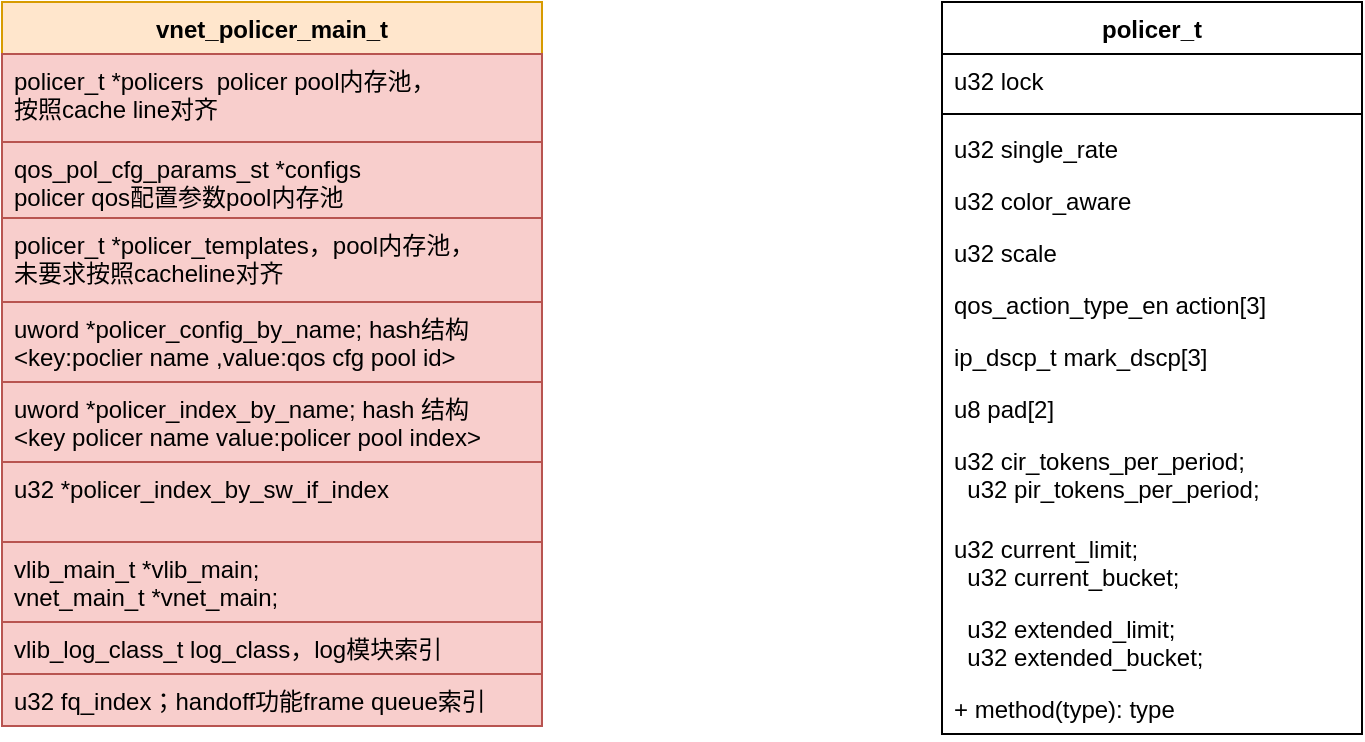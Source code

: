 <mxfile version="14.7.0" type="github">
  <diagram id="6OgHAIoOX9pApHHIhi0o" name="Page-1">
    <mxGraphModel dx="782" dy="381" grid="1" gridSize="10" guides="1" tooltips="1" connect="1" arrows="1" fold="1" page="1" pageScale="1" pageWidth="827" pageHeight="1169" math="0" shadow="0">
      <root>
        <mxCell id="0" />
        <mxCell id="1" parent="0" />
        <mxCell id="VG_LlP_TlRW7tgk0G426-2" value="vnet_policer_main_t" style="swimlane;fontStyle=1;align=center;verticalAlign=top;childLayout=stackLayout;horizontal=1;startSize=26;horizontalStack=0;resizeParent=1;resizeParentMax=0;resizeLast=0;collapsible=1;marginBottom=0;fillColor=#ffe6cc;strokeColor=#d79b00;" vertex="1" parent="1">
          <mxGeometry x="50" y="250" width="270" height="362" as="geometry" />
        </mxCell>
        <mxCell id="VG_LlP_TlRW7tgk0G426-3" value="policer_t *policers  policer pool内存池，&#xa;按照cache line对齐" style="text;strokeColor=#b85450;fillColor=#f8cecc;align=left;verticalAlign=top;spacingLeft=4;spacingRight=4;overflow=hidden;rotatable=0;points=[[0,0.5],[1,0.5]];portConstraint=eastwest;" vertex="1" parent="VG_LlP_TlRW7tgk0G426-2">
          <mxGeometry y="26" width="270" height="44" as="geometry" />
        </mxCell>
        <mxCell id="VG_LlP_TlRW7tgk0G426-5" value="qos_pol_cfg_params_st *configs &#xa;policer qos配置参数pool内存池" style="text;strokeColor=#b85450;fillColor=#f8cecc;align=left;verticalAlign=top;spacingLeft=4;spacingRight=4;overflow=hidden;rotatable=0;points=[[0,0.5],[1,0.5]];portConstraint=eastwest;" vertex="1" parent="VG_LlP_TlRW7tgk0G426-2">
          <mxGeometry y="70" width="270" height="38" as="geometry" />
        </mxCell>
        <mxCell id="VG_LlP_TlRW7tgk0G426-6" value="policer_t *policer_templates，pool内存池，&#xa;未要求按照cacheline对齐" style="text;fillColor=#f8cecc;align=left;verticalAlign=top;spacingLeft=4;spacingRight=4;overflow=hidden;rotatable=0;points=[[0,0.5],[1,0.5]];portConstraint=eastwest;strokeColor=#b85450;" vertex="1" parent="VG_LlP_TlRW7tgk0G426-2">
          <mxGeometry y="108" width="270" height="42" as="geometry" />
        </mxCell>
        <mxCell id="VG_LlP_TlRW7tgk0G426-7" value="uword *policer_config_by_name; hash结构&#xa;&lt;key:poclier name ,value:qos cfg pool id&gt;" style="text;fillColor=#f8cecc;align=left;verticalAlign=top;spacingLeft=4;spacingRight=4;overflow=hidden;rotatable=0;points=[[0,0.5],[1,0.5]];portConstraint=eastwest;strokeColor=#b85450;" vertex="1" parent="VG_LlP_TlRW7tgk0G426-2">
          <mxGeometry y="150" width="270" height="40" as="geometry" />
        </mxCell>
        <mxCell id="VG_LlP_TlRW7tgk0G426-8" value="uword *policer_index_by_name; hash 结构&#xa;&lt;key policer name value:policer pool index&gt;" style="text;fillColor=#f8cecc;align=left;verticalAlign=top;spacingLeft=4;spacingRight=4;overflow=hidden;rotatable=0;points=[[0,0.5],[1,0.5]];portConstraint=eastwest;strokeColor=#b85450;" vertex="1" parent="VG_LlP_TlRW7tgk0G426-2">
          <mxGeometry y="190" width="270" height="40" as="geometry" />
        </mxCell>
        <mxCell id="VG_LlP_TlRW7tgk0G426-9" value="u32 *policer_index_by_sw_if_index" style="text;fillColor=#f8cecc;align=left;verticalAlign=top;spacingLeft=4;spacingRight=4;overflow=hidden;rotatable=0;points=[[0,0.5],[1,0.5]];portConstraint=eastwest;strokeColor=#b85450;" vertex="1" parent="VG_LlP_TlRW7tgk0G426-2">
          <mxGeometry y="230" width="270" height="40" as="geometry" />
        </mxCell>
        <mxCell id="VG_LlP_TlRW7tgk0G426-10" value="vlib_main_t *vlib_main;&#xa;vnet_main_t *vnet_main;" style="text;fillColor=#f8cecc;align=left;verticalAlign=top;spacingLeft=4;spacingRight=4;overflow=hidden;rotatable=0;points=[[0,0.5],[1,0.5]];portConstraint=eastwest;strokeColor=#b85450;" vertex="1" parent="VG_LlP_TlRW7tgk0G426-2">
          <mxGeometry y="270" width="270" height="40" as="geometry" />
        </mxCell>
        <mxCell id="VG_LlP_TlRW7tgk0G426-11" value="vlib_log_class_t log_class，log模块索引" style="text;fillColor=#f8cecc;align=left;verticalAlign=top;spacingLeft=4;spacingRight=4;overflow=hidden;rotatable=0;points=[[0,0.5],[1,0.5]];portConstraint=eastwest;strokeColor=#b85450;" vertex="1" parent="VG_LlP_TlRW7tgk0G426-2">
          <mxGeometry y="310" width="270" height="26" as="geometry" />
        </mxCell>
        <mxCell id="VG_LlP_TlRW7tgk0G426-12" value="u32 fq_index；handoff功能frame queue索引" style="text;fillColor=#f8cecc;align=left;verticalAlign=top;spacingLeft=4;spacingRight=4;overflow=hidden;rotatable=0;points=[[0,0.5],[1,0.5]];portConstraint=eastwest;strokeColor=#b85450;" vertex="1" parent="VG_LlP_TlRW7tgk0G426-2">
          <mxGeometry y="336" width="270" height="26" as="geometry" />
        </mxCell>
        <mxCell id="VG_LlP_TlRW7tgk0G426-13" value="policer_t" style="swimlane;fontStyle=1;align=center;verticalAlign=top;childLayout=stackLayout;horizontal=1;startSize=26;horizontalStack=0;resizeParent=1;resizeParentMax=0;resizeLast=0;collapsible=1;marginBottom=0;strokeColor=#000000;" vertex="1" parent="1">
          <mxGeometry x="520" y="250" width="210" height="366" as="geometry" />
        </mxCell>
        <mxCell id="VG_LlP_TlRW7tgk0G426-14" value="u32 lock" style="text;strokeColor=none;fillColor=none;align=left;verticalAlign=top;spacingLeft=4;spacingRight=4;overflow=hidden;rotatable=0;points=[[0,0.5],[1,0.5]];portConstraint=eastwest;" vertex="1" parent="VG_LlP_TlRW7tgk0G426-13">
          <mxGeometry y="26" width="210" height="26" as="geometry" />
        </mxCell>
        <mxCell id="VG_LlP_TlRW7tgk0G426-15" value="" style="line;strokeWidth=1;fillColor=none;align=left;verticalAlign=middle;spacingTop=-1;spacingLeft=3;spacingRight=3;rotatable=0;labelPosition=right;points=[];portConstraint=eastwest;" vertex="1" parent="VG_LlP_TlRW7tgk0G426-13">
          <mxGeometry y="52" width="210" height="8" as="geometry" />
        </mxCell>
        <mxCell id="VG_LlP_TlRW7tgk0G426-16" value="u32 single_rate" style="text;strokeColor=none;fillColor=none;align=left;verticalAlign=top;spacingLeft=4;spacingRight=4;overflow=hidden;rotatable=0;points=[[0,0.5],[1,0.5]];portConstraint=eastwest;" vertex="1" parent="VG_LlP_TlRW7tgk0G426-13">
          <mxGeometry y="60" width="210" height="26" as="geometry" />
        </mxCell>
        <mxCell id="VG_LlP_TlRW7tgk0G426-17" value="u32 color_aware" style="text;strokeColor=none;fillColor=none;align=left;verticalAlign=top;spacingLeft=4;spacingRight=4;overflow=hidden;rotatable=0;points=[[0,0.5],[1,0.5]];portConstraint=eastwest;" vertex="1" parent="VG_LlP_TlRW7tgk0G426-13">
          <mxGeometry y="86" width="210" height="26" as="geometry" />
        </mxCell>
        <mxCell id="VG_LlP_TlRW7tgk0G426-18" value="u32 scale" style="text;strokeColor=none;fillColor=none;align=left;verticalAlign=top;spacingLeft=4;spacingRight=4;overflow=hidden;rotatable=0;points=[[0,0.5],[1,0.5]];portConstraint=eastwest;" vertex="1" parent="VG_LlP_TlRW7tgk0G426-13">
          <mxGeometry y="112" width="210" height="26" as="geometry" />
        </mxCell>
        <mxCell id="VG_LlP_TlRW7tgk0G426-19" value="qos_action_type_en action[3]" style="text;strokeColor=none;fillColor=none;align=left;verticalAlign=top;spacingLeft=4;spacingRight=4;overflow=hidden;rotatable=0;points=[[0,0.5],[1,0.5]];portConstraint=eastwest;" vertex="1" parent="VG_LlP_TlRW7tgk0G426-13">
          <mxGeometry y="138" width="210" height="26" as="geometry" />
        </mxCell>
        <mxCell id="VG_LlP_TlRW7tgk0G426-20" value="ip_dscp_t mark_dscp[3]" style="text;strokeColor=none;fillColor=none;align=left;verticalAlign=top;spacingLeft=4;spacingRight=4;overflow=hidden;rotatable=0;points=[[0,0.5],[1,0.5]];portConstraint=eastwest;" vertex="1" parent="VG_LlP_TlRW7tgk0G426-13">
          <mxGeometry y="164" width="210" height="26" as="geometry" />
        </mxCell>
        <mxCell id="VG_LlP_TlRW7tgk0G426-21" value="u8 pad[2]" style="text;strokeColor=none;fillColor=none;align=left;verticalAlign=top;spacingLeft=4;spacingRight=4;overflow=hidden;rotatable=0;points=[[0,0.5],[1,0.5]];portConstraint=eastwest;" vertex="1" parent="VG_LlP_TlRW7tgk0G426-13">
          <mxGeometry y="190" width="210" height="26" as="geometry" />
        </mxCell>
        <mxCell id="VG_LlP_TlRW7tgk0G426-23" value="u32 cir_tokens_per_period;&#xa;  u32 pir_tokens_per_period;" style="text;strokeColor=none;fillColor=none;align=left;verticalAlign=top;spacingLeft=4;spacingRight=4;overflow=hidden;rotatable=0;points=[[0,0.5],[1,0.5]];portConstraint=eastwest;" vertex="1" parent="VG_LlP_TlRW7tgk0G426-13">
          <mxGeometry y="216" width="210" height="44" as="geometry" />
        </mxCell>
        <mxCell id="VG_LlP_TlRW7tgk0G426-24" value="u32 current_limit;&#xa;  u32 current_bucket;" style="text;strokeColor=none;fillColor=none;align=left;verticalAlign=top;spacingLeft=4;spacingRight=4;overflow=hidden;rotatable=0;points=[[0,0.5],[1,0.5]];portConstraint=eastwest;" vertex="1" parent="VG_LlP_TlRW7tgk0G426-13">
          <mxGeometry y="260" width="210" height="40" as="geometry" />
        </mxCell>
        <mxCell id="VG_LlP_TlRW7tgk0G426-22" value="  u32 extended_limit;&#xa;  u32 extended_bucket;" style="text;strokeColor=none;fillColor=none;align=left;verticalAlign=top;spacingLeft=4;spacingRight=4;overflow=hidden;rotatable=0;points=[[0,0.5],[1,0.5]];portConstraint=eastwest;" vertex="1" parent="VG_LlP_TlRW7tgk0G426-13">
          <mxGeometry y="300" width="210" height="40" as="geometry" />
        </mxCell>
        <mxCell id="VG_LlP_TlRW7tgk0G426-25" value="+ method(type): type" style="text;strokeColor=none;fillColor=none;align=left;verticalAlign=top;spacingLeft=4;spacingRight=4;overflow=hidden;rotatable=0;points=[[0,0.5],[1,0.5]];portConstraint=eastwest;" vertex="1" parent="VG_LlP_TlRW7tgk0G426-13">
          <mxGeometry y="340" width="210" height="26" as="geometry" />
        </mxCell>
      </root>
    </mxGraphModel>
  </diagram>
</mxfile>
